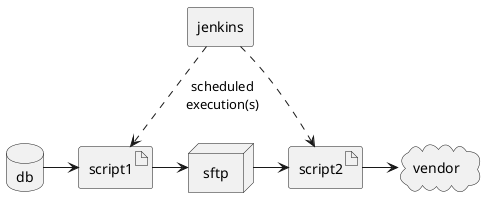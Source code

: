 
@startuml
agent jenkins
database db
artifact script1
artifact script2
node sftp
cloud vendor
jenkins ..> script1 :scheduled\nexecution(s)
script1 <-left- db
script1 -right-> sftp
jenkins ..> script2
script2 <-left- sftp
script2 -right->vendor
@enduml
